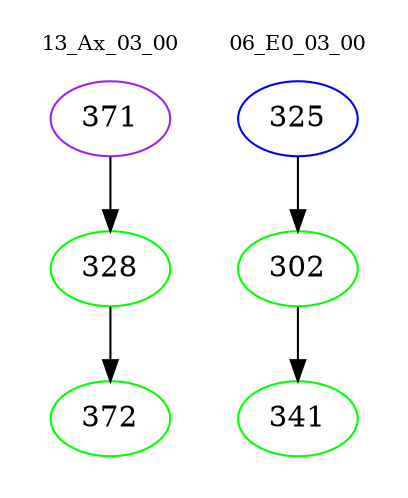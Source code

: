 digraph{
subgraph cluster_0 {
color = white
label = "13_Ax_03_00";
fontsize=10;
T0_371 [label="371", color="purple"]
T0_371 -> T0_328 [color="black"]
T0_328 [label="328", color="green"]
T0_328 -> T0_372 [color="black"]
T0_372 [label="372", color="green"]
}
subgraph cluster_1 {
color = white
label = "06_E0_03_00";
fontsize=10;
T1_325 [label="325", color="blue"]
T1_325 -> T1_302 [color="black"]
T1_302 [label="302", color="green"]
T1_302 -> T1_341 [color="black"]
T1_341 [label="341", color="green"]
}
}
